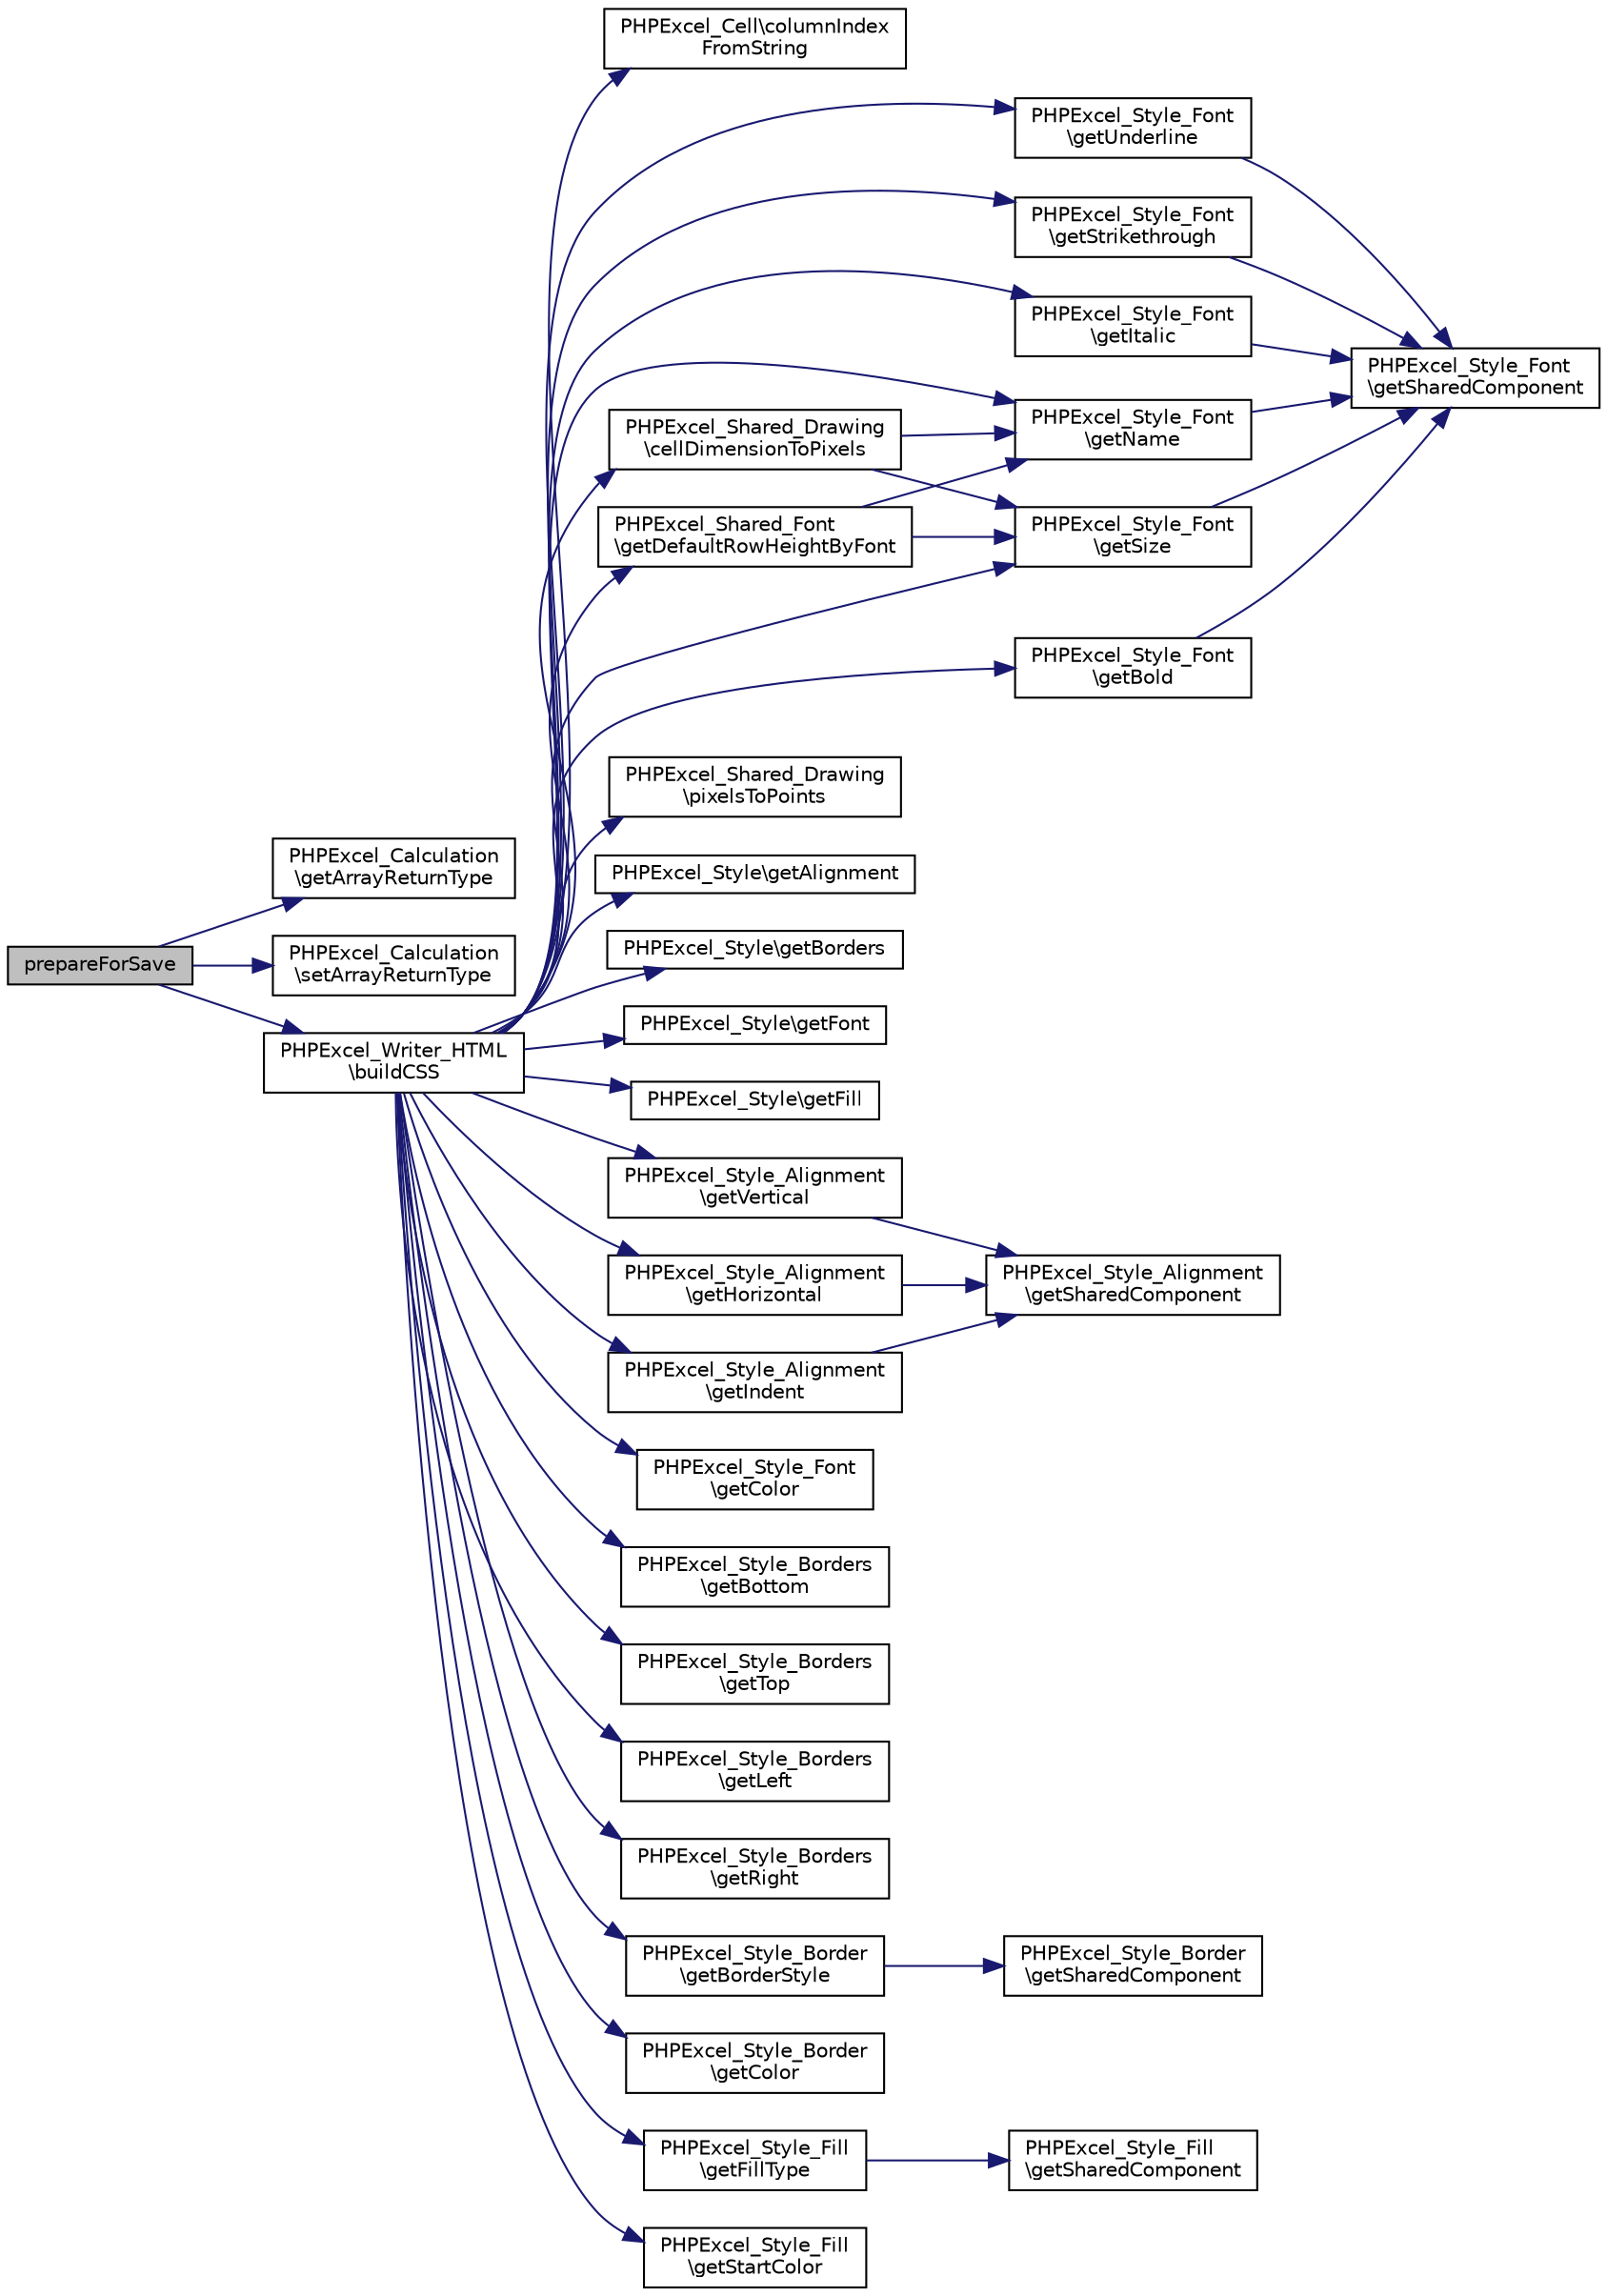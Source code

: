 digraph "prepareForSave"
{
  edge [fontname="Helvetica",fontsize="10",labelfontname="Helvetica",labelfontsize="10"];
  node [fontname="Helvetica",fontsize="10",shape=record];
  rankdir="LR";
  Node21 [label="prepareForSave",height=0.2,width=0.4,color="black", fillcolor="grey75", style="filled", fontcolor="black"];
  Node21 -> Node22 [color="midnightblue",fontsize="10",style="solid",fontname="Helvetica"];
  Node22 [label="PHPExcel_Calculation\l\\getArrayReturnType",height=0.2,width=0.4,color="black", fillcolor="white", style="filled",URL="$class_p_h_p_excel___calculation.html#a7da5ac6c3e8ce1a9cd9e9d358edab0da"];
  Node21 -> Node23 [color="midnightblue",fontsize="10",style="solid",fontname="Helvetica"];
  Node23 [label="PHPExcel_Calculation\l\\setArrayReturnType",height=0.2,width=0.4,color="black", fillcolor="white", style="filled",URL="$class_p_h_p_excel___calculation.html#abb388070bc402b8fb947320520dc774c"];
  Node21 -> Node24 [color="midnightblue",fontsize="10",style="solid",fontname="Helvetica"];
  Node24 [label="PHPExcel_Writer_HTML\l\\buildCSS",height=0.2,width=0.4,color="black", fillcolor="white", style="filled",URL="$class_p_h_p_excel___writer___h_t_m_l.html#a3f8fdb7ac7b7089f7b8ca365afbba79f"];
  Node24 -> Node25 [color="midnightblue",fontsize="10",style="solid",fontname="Helvetica"];
  Node25 [label="PHPExcel_Cell\\columnIndex\lFromString",height=0.2,width=0.4,color="black", fillcolor="white", style="filled",URL="$class_p_h_p_excel___cell.html#a492724422ceefe1d16ed2a8997a0a489"];
  Node24 -> Node26 [color="midnightblue",fontsize="10",style="solid",fontname="Helvetica"];
  Node26 [label="PHPExcel_Shared_Drawing\l\\cellDimensionToPixels",height=0.2,width=0.4,color="black", fillcolor="white", style="filled",URL="$class_p_h_p_excel___shared___drawing.html#ad277ad1275f65facccdb5786d244519f"];
  Node26 -> Node27 [color="midnightblue",fontsize="10",style="solid",fontname="Helvetica"];
  Node27 [label="PHPExcel_Style_Font\l\\getName",height=0.2,width=0.4,color="black", fillcolor="white", style="filled",URL="$class_p_h_p_excel___style___font.html#a3d0963e68bb313b163a73f2803c64600"];
  Node27 -> Node28 [color="midnightblue",fontsize="10",style="solid",fontname="Helvetica"];
  Node28 [label="PHPExcel_Style_Font\l\\getSharedComponent",height=0.2,width=0.4,color="black", fillcolor="white", style="filled",URL="$class_p_h_p_excel___style___font.html#a49e6e514d1dce7982e6864942bcb1f5d"];
  Node26 -> Node29 [color="midnightblue",fontsize="10",style="solid",fontname="Helvetica"];
  Node29 [label="PHPExcel_Style_Font\l\\getSize",height=0.2,width=0.4,color="black", fillcolor="white", style="filled",URL="$class_p_h_p_excel___style___font.html#a75cce10cdf81be6dc84881c28b3379b7"];
  Node29 -> Node28 [color="midnightblue",fontsize="10",style="solid",fontname="Helvetica"];
  Node24 -> Node30 [color="midnightblue",fontsize="10",style="solid",fontname="Helvetica"];
  Node30 [label="PHPExcel_Shared_Drawing\l\\pixelsToPoints",height=0.2,width=0.4,color="black", fillcolor="white", style="filled",URL="$class_p_h_p_excel___shared___drawing.html#aba1a5dae5db4c29931213aebd520c79f"];
  Node24 -> Node31 [color="midnightblue",fontsize="10",style="solid",fontname="Helvetica"];
  Node31 [label="PHPExcel_Shared_Font\l\\getDefaultRowHeightByFont",height=0.2,width=0.4,color="black", fillcolor="white", style="filled",URL="$class_p_h_p_excel___shared___font.html#a7fdb715cc4d872ef8b3fd2a633ff4876"];
  Node31 -> Node27 [color="midnightblue",fontsize="10",style="solid",fontname="Helvetica"];
  Node31 -> Node29 [color="midnightblue",fontsize="10",style="solid",fontname="Helvetica"];
  Node24 -> Node32 [color="midnightblue",fontsize="10",style="solid",fontname="Helvetica"];
  Node32 [label="PHPExcel_Style\\getAlignment",height=0.2,width=0.4,color="black", fillcolor="white", style="filled",URL="$class_p_h_p_excel___style.html#a1fcacc30e51454559b9671bc0463cac9"];
  Node24 -> Node33 [color="midnightblue",fontsize="10",style="solid",fontname="Helvetica"];
  Node33 [label="PHPExcel_Style\\getBorders",height=0.2,width=0.4,color="black", fillcolor="white", style="filled",URL="$class_p_h_p_excel___style.html#a6e352bc82dfb6fa068d43686e827e329"];
  Node24 -> Node34 [color="midnightblue",fontsize="10",style="solid",fontname="Helvetica"];
  Node34 [label="PHPExcel_Style\\getFont",height=0.2,width=0.4,color="black", fillcolor="white", style="filled",URL="$class_p_h_p_excel___style.html#af2469ce4ebc6317428d2bf86fe7f205f"];
  Node24 -> Node35 [color="midnightblue",fontsize="10",style="solid",fontname="Helvetica"];
  Node35 [label="PHPExcel_Style\\getFill",height=0.2,width=0.4,color="black", fillcolor="white", style="filled",URL="$class_p_h_p_excel___style.html#abf22867fc5c2800db66044f70c21105c"];
  Node24 -> Node36 [color="midnightblue",fontsize="10",style="solid",fontname="Helvetica"];
  Node36 [label="PHPExcel_Style_Alignment\l\\getVertical",height=0.2,width=0.4,color="black", fillcolor="white", style="filled",URL="$class_p_h_p_excel___style___alignment.html#af7fdbcec55ff03901749f0d38c8e1680"];
  Node36 -> Node37 [color="midnightblue",fontsize="10",style="solid",fontname="Helvetica"];
  Node37 [label="PHPExcel_Style_Alignment\l\\getSharedComponent",height=0.2,width=0.4,color="black", fillcolor="white", style="filled",URL="$class_p_h_p_excel___style___alignment.html#a49e6e514d1dce7982e6864942bcb1f5d"];
  Node24 -> Node38 [color="midnightblue",fontsize="10",style="solid",fontname="Helvetica"];
  Node38 [label="PHPExcel_Style_Alignment\l\\getHorizontal",height=0.2,width=0.4,color="black", fillcolor="white", style="filled",URL="$class_p_h_p_excel___style___alignment.html#a4f6993457027c2e85be7d4aa9c3c1c7c"];
  Node38 -> Node37 [color="midnightblue",fontsize="10",style="solid",fontname="Helvetica"];
  Node24 -> Node39 [color="midnightblue",fontsize="10",style="solid",fontname="Helvetica"];
  Node39 [label="PHPExcel_Style_Alignment\l\\getIndent",height=0.2,width=0.4,color="black", fillcolor="white", style="filled",URL="$class_p_h_p_excel___style___alignment.html#a0a09e0110a81470ca7791be5738f353f"];
  Node39 -> Node37 [color="midnightblue",fontsize="10",style="solid",fontname="Helvetica"];
  Node24 -> Node40 [color="midnightblue",fontsize="10",style="solid",fontname="Helvetica"];
  Node40 [label="PHPExcel_Style_Font\l\\getBold",height=0.2,width=0.4,color="black", fillcolor="white", style="filled",URL="$class_p_h_p_excel___style___font.html#a57537d7ea7b84fffb127c2e596187ba4"];
  Node40 -> Node28 [color="midnightblue",fontsize="10",style="solid",fontname="Helvetica"];
  Node24 -> Node41 [color="midnightblue",fontsize="10",style="solid",fontname="Helvetica"];
  Node41 [label="PHPExcel_Style_Font\l\\getUnderline",height=0.2,width=0.4,color="black", fillcolor="white", style="filled",URL="$class_p_h_p_excel___style___font.html#a6cd36039ad06b8ef5390c3193aca3858"];
  Node41 -> Node28 [color="midnightblue",fontsize="10",style="solid",fontname="Helvetica"];
  Node24 -> Node42 [color="midnightblue",fontsize="10",style="solid",fontname="Helvetica"];
  Node42 [label="PHPExcel_Style_Font\l\\getStrikethrough",height=0.2,width=0.4,color="black", fillcolor="white", style="filled",URL="$class_p_h_p_excel___style___font.html#a3a2e793bb81c0626c8b841c02fa1cf31"];
  Node42 -> Node28 [color="midnightblue",fontsize="10",style="solid",fontname="Helvetica"];
  Node24 -> Node43 [color="midnightblue",fontsize="10",style="solid",fontname="Helvetica"];
  Node43 [label="PHPExcel_Style_Font\l\\getItalic",height=0.2,width=0.4,color="black", fillcolor="white", style="filled",URL="$class_p_h_p_excel___style___font.html#aa8ac8f3e49a635d5d1af80f558ad0d35"];
  Node43 -> Node28 [color="midnightblue",fontsize="10",style="solid",fontname="Helvetica"];
  Node24 -> Node44 [color="midnightblue",fontsize="10",style="solid",fontname="Helvetica"];
  Node44 [label="PHPExcel_Style_Font\l\\getColor",height=0.2,width=0.4,color="black", fillcolor="white", style="filled",URL="$class_p_h_p_excel___style___font.html#aa8642511e4effd1b9ff80c64ff788cfd"];
  Node24 -> Node27 [color="midnightblue",fontsize="10",style="solid",fontname="Helvetica"];
  Node24 -> Node29 [color="midnightblue",fontsize="10",style="solid",fontname="Helvetica"];
  Node24 -> Node45 [color="midnightblue",fontsize="10",style="solid",fontname="Helvetica"];
  Node45 [label="PHPExcel_Style_Borders\l\\getBottom",height=0.2,width=0.4,color="black", fillcolor="white", style="filled",URL="$class_p_h_p_excel___style___borders.html#aca588c79ee8446ebbcefbbd52258f0eb"];
  Node24 -> Node46 [color="midnightblue",fontsize="10",style="solid",fontname="Helvetica"];
  Node46 [label="PHPExcel_Style_Borders\l\\getTop",height=0.2,width=0.4,color="black", fillcolor="white", style="filled",URL="$class_p_h_p_excel___style___borders.html#ac792c72f58f9f30b7a5904839346d9d6"];
  Node24 -> Node47 [color="midnightblue",fontsize="10",style="solid",fontname="Helvetica"];
  Node47 [label="PHPExcel_Style_Borders\l\\getLeft",height=0.2,width=0.4,color="black", fillcolor="white", style="filled",URL="$class_p_h_p_excel___style___borders.html#ac69f056fdd8d8f682eea8356fa4c77cc"];
  Node24 -> Node48 [color="midnightblue",fontsize="10",style="solid",fontname="Helvetica"];
  Node48 [label="PHPExcel_Style_Borders\l\\getRight",height=0.2,width=0.4,color="black", fillcolor="white", style="filled",URL="$class_p_h_p_excel___style___borders.html#a8a52dd23c077914ed92b81d74bc0a279"];
  Node24 -> Node49 [color="midnightblue",fontsize="10",style="solid",fontname="Helvetica"];
  Node49 [label="PHPExcel_Style_Border\l\\getBorderStyle",height=0.2,width=0.4,color="black", fillcolor="white", style="filled",URL="$class_p_h_p_excel___style___border.html#a008ae4d2152b63cf539a49b341b10361"];
  Node49 -> Node50 [color="midnightblue",fontsize="10",style="solid",fontname="Helvetica"];
  Node50 [label="PHPExcel_Style_Border\l\\getSharedComponent",height=0.2,width=0.4,color="black", fillcolor="white", style="filled",URL="$class_p_h_p_excel___style___border.html#a49e6e514d1dce7982e6864942bcb1f5d"];
  Node24 -> Node51 [color="midnightblue",fontsize="10",style="solid",fontname="Helvetica"];
  Node51 [label="PHPExcel_Style_Border\l\\getColor",height=0.2,width=0.4,color="black", fillcolor="white", style="filled",URL="$class_p_h_p_excel___style___border.html#aa8642511e4effd1b9ff80c64ff788cfd"];
  Node24 -> Node52 [color="midnightblue",fontsize="10",style="solid",fontname="Helvetica"];
  Node52 [label="PHPExcel_Style_Fill\l\\getFillType",height=0.2,width=0.4,color="black", fillcolor="white", style="filled",URL="$class_p_h_p_excel___style___fill.html#ab569bc8490a93450228f560939838d41"];
  Node52 -> Node53 [color="midnightblue",fontsize="10",style="solid",fontname="Helvetica"];
  Node53 [label="PHPExcel_Style_Fill\l\\getSharedComponent",height=0.2,width=0.4,color="black", fillcolor="white", style="filled",URL="$class_p_h_p_excel___style___fill.html#a49e6e514d1dce7982e6864942bcb1f5d"];
  Node24 -> Node54 [color="midnightblue",fontsize="10",style="solid",fontname="Helvetica"];
  Node54 [label="PHPExcel_Style_Fill\l\\getStartColor",height=0.2,width=0.4,color="black", fillcolor="white", style="filled",URL="$class_p_h_p_excel___style___fill.html#afcfd4bab1770ea9047623d60c6f5cc6a"];
}
